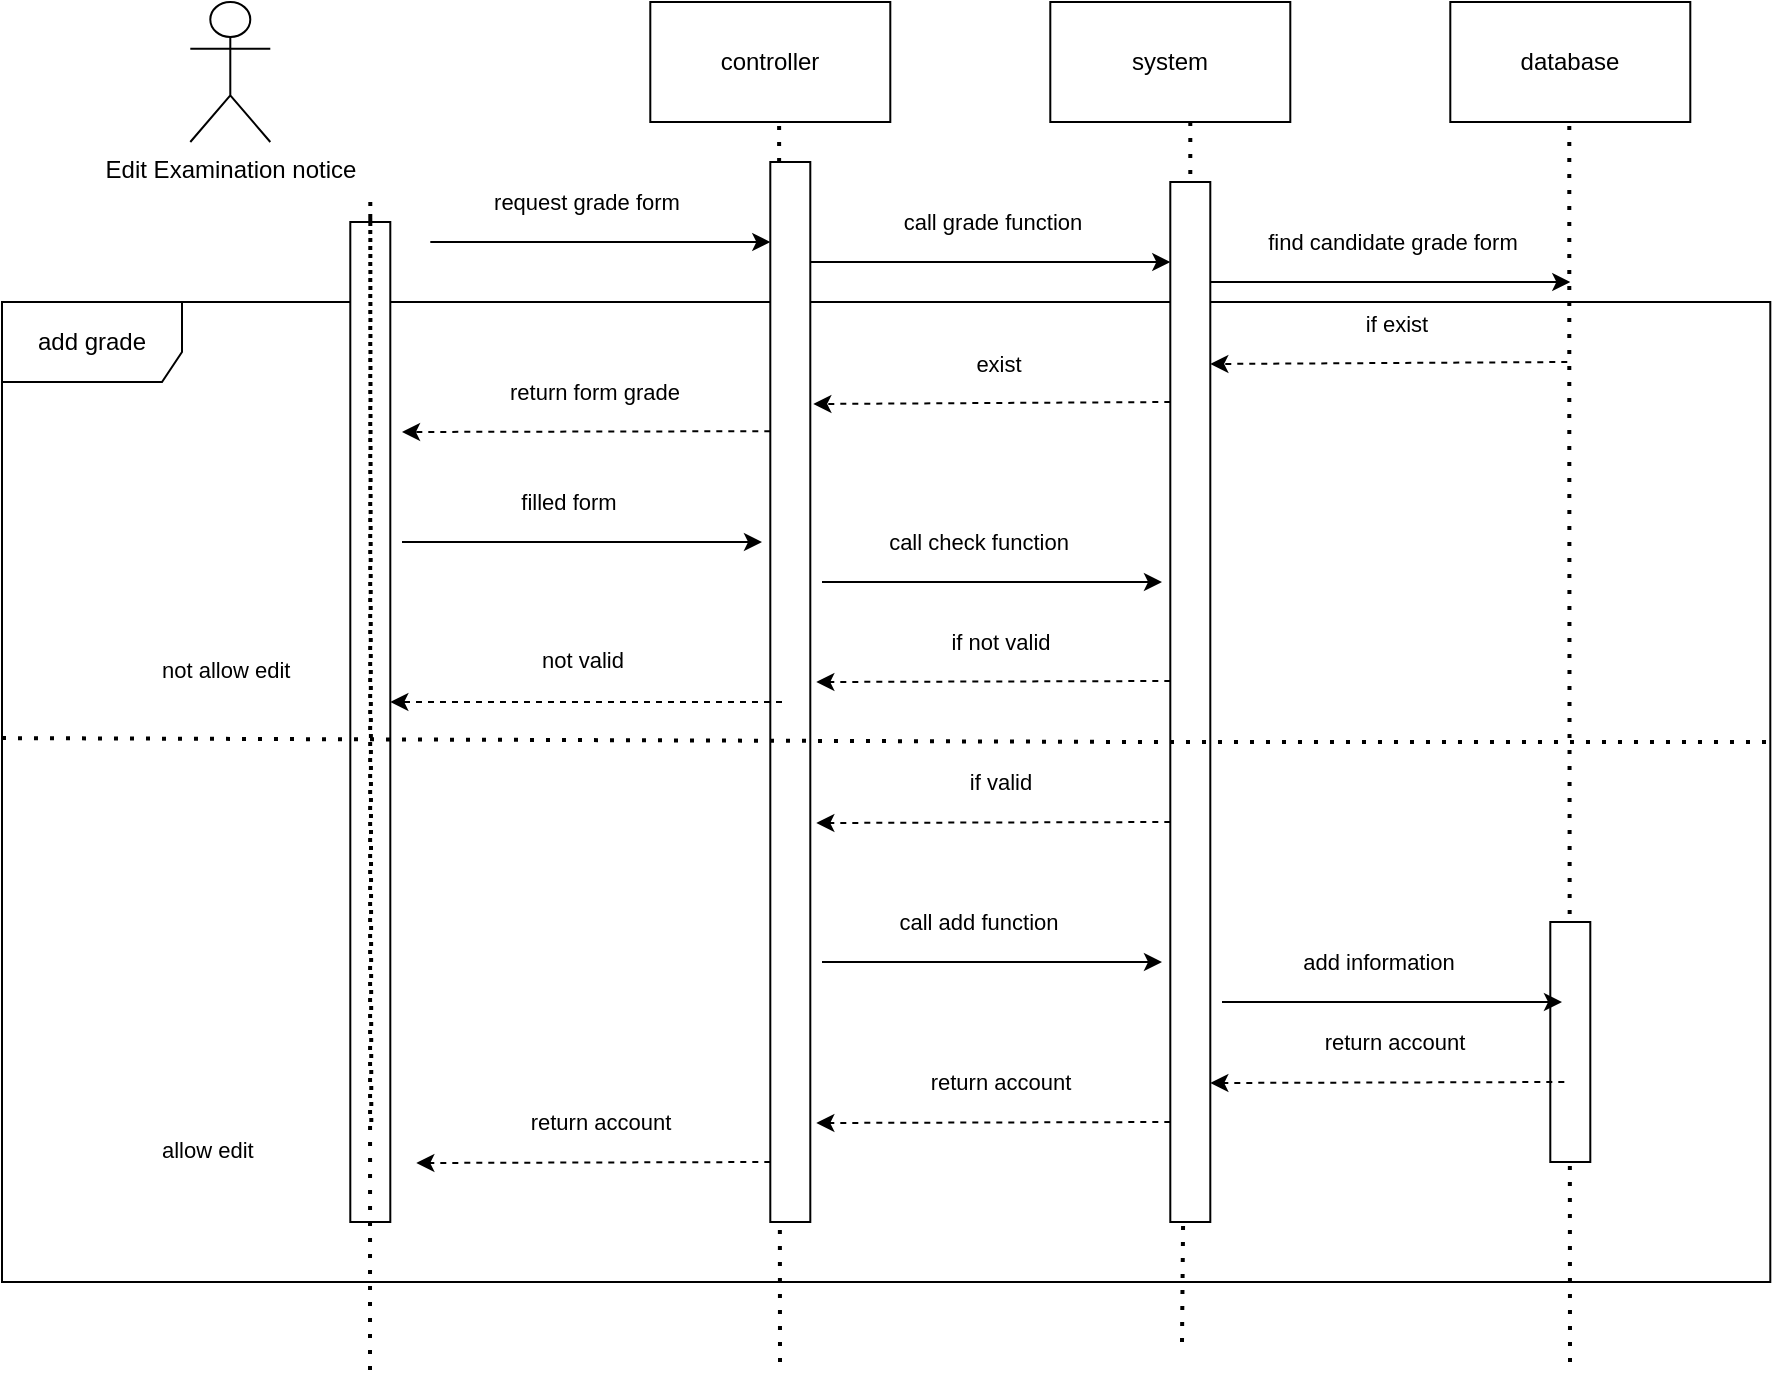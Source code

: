 <mxfile version="14.8.4" type="device"><diagram id="KninjoaKGNZjq6sxJ3EU" name="Page-1"><mxGraphModel dx="2048" dy="654" grid="1" gridSize="10" guides="1" tooltips="1" connect="1" arrows="1" fold="1" page="1" pageScale="1" pageWidth="827" pageHeight="1169" math="0" shadow="0"><root><mxCell id="0"/><mxCell id="1" parent="0"/><mxCell id="XlAwexAHaJKUDK92JTRk-52" value="add grade" style="shape=umlFrame;whiteSpace=wrap;html=1;width=90;height=40;" vertex="1" parent="1"><mxGeometry x="-110" y="210" width="884.15" height="490" as="geometry"/></mxCell><mxCell id="XlAwexAHaJKUDK92JTRk-42" value="" style="endArrow=none;dashed=1;html=1;dashPattern=1 3;strokeWidth=2;entryX=0.5;entryY=1;entryDx=0;entryDy=0;" edge="1" parent="1"><mxGeometry width="50" height="50" relative="1" as="geometry"><mxPoint x="279" y="740" as="sourcePoint"/><mxPoint x="278.56" y="120" as="targetPoint"/><Array as="points"><mxPoint x="278.56" y="280"/></Array></mxGeometry></mxCell><mxCell id="XlAwexAHaJKUDK92JTRk-41" value="" style="endArrow=none;dashed=1;html=1;dashPattern=1 3;strokeWidth=2;entryX=0.5;entryY=1;entryDx=0;entryDy=0;" edge="1" parent="1"><mxGeometry width="50" height="50" relative="1" as="geometry"><mxPoint x="480" y="730" as="sourcePoint"/><mxPoint x="484.15" y="120" as="targetPoint"/><Array as="points"><mxPoint x="484.15" y="280"/></Array></mxGeometry></mxCell><mxCell id="XlAwexAHaJKUDK92JTRk-19" value="" style="rounded=0;whiteSpace=wrap;html=1;" vertex="1" parent="1"><mxGeometry x="274.15" y="140" width="20" height="530" as="geometry"/></mxCell><mxCell id="XlAwexAHaJKUDK92JTRk-1" value="Edit Examination notice" style="shape=umlActor;verticalLabelPosition=bottom;verticalAlign=top;html=1;outlineConnect=0;" vertex="1" parent="1"><mxGeometry x="-15.85" y="60" width="40" height="70" as="geometry"/></mxCell><mxCell id="XlAwexAHaJKUDK92JTRk-2" value="controller" style="rounded=0;whiteSpace=wrap;html=1;" vertex="1" parent="1"><mxGeometry x="214.15" y="60" width="120" height="60" as="geometry"/></mxCell><mxCell id="XlAwexAHaJKUDK92JTRk-3" value="system" style="rounded=0;whiteSpace=wrap;html=1;" vertex="1" parent="1"><mxGeometry x="414.15" y="60" width="120" height="60" as="geometry"/></mxCell><mxCell id="XlAwexAHaJKUDK92JTRk-4" value="database" style="rounded=0;whiteSpace=wrap;html=1;" vertex="1" parent="1"><mxGeometry x="614.15" y="60" width="120" height="60" as="geometry"/></mxCell><mxCell id="XlAwexAHaJKUDK92JTRk-7" value="" style="endArrow=none;dashed=1;html=1;dashPattern=1 3;strokeWidth=2;entryX=0.5;entryY=1;entryDx=0;entryDy=0;" edge="1" parent="1"><mxGeometry width="50" height="50" relative="1" as="geometry"><mxPoint x="674" y="740" as="sourcePoint"/><mxPoint x="673.65" y="120" as="targetPoint"/><Array as="points"><mxPoint x="673.65" y="280"/></Array></mxGeometry></mxCell><mxCell id="XlAwexAHaJKUDK92JTRk-9" value="" style="endArrow=classic;html=1;" edge="1" parent="1"><mxGeometry width="50" height="50" relative="1" as="geometry"><mxPoint x="104.15" y="180" as="sourcePoint"/><mxPoint x="274.15" y="180" as="targetPoint"/><Array as="points"><mxPoint x="114.15" y="180"/></Array></mxGeometry></mxCell><mxCell id="XlAwexAHaJKUDK92JTRk-11" value="request grade form" style="edgeLabel;html=1;align=center;verticalAlign=middle;resizable=0;points=[];" vertex="1" connectable="0" parent="XlAwexAHaJKUDK92JTRk-9"><mxGeometry x="-0.086" y="4" relative="1" as="geometry"><mxPoint y="-16" as="offset"/></mxGeometry></mxCell><mxCell id="XlAwexAHaJKUDK92JTRk-12" value="" style="endArrow=classic;html=1;" edge="1" parent="1"><mxGeometry width="50" height="50" relative="1" as="geometry"><mxPoint x="294.15" y="190" as="sourcePoint"/><mxPoint x="474.15" y="190" as="targetPoint"/></mxGeometry></mxCell><mxCell id="XlAwexAHaJKUDK92JTRk-14" value="call grade function" style="edgeLabel;html=1;align=center;verticalAlign=middle;resizable=0;points=[];" vertex="1" connectable="0" parent="XlAwexAHaJKUDK92JTRk-12"><mxGeometry x="0.288" y="-2" relative="1" as="geometry"><mxPoint x="-25" y="-22" as="offset"/></mxGeometry></mxCell><mxCell id="XlAwexAHaJKUDK92JTRk-20" value="" style="rounded=0;whiteSpace=wrap;html=1;" vertex="1" parent="1"><mxGeometry x="474.15" y="150" width="20" height="520" as="geometry"/></mxCell><mxCell id="XlAwexAHaJKUDK92JTRk-24" value="" style="endArrow=classic;html=1;jumpStyle=none;dashed=1;" edge="1" parent="1"><mxGeometry width="50" height="50" relative="1" as="geometry"><mxPoint x="474.15" y="260" as="sourcePoint"/><mxPoint x="295.66" y="261" as="targetPoint"/></mxGeometry></mxCell><mxCell id="XlAwexAHaJKUDK92JTRk-25" value="exist" style="edgeLabel;html=1;align=center;verticalAlign=middle;resizable=0;points=[];" vertex="1" connectable="0" parent="XlAwexAHaJKUDK92JTRk-24"><mxGeometry x="-0.072" y="-1" relative="1" as="geometry"><mxPoint x="-3" y="-19" as="offset"/></mxGeometry></mxCell><mxCell id="XlAwexAHaJKUDK92JTRk-28" value="" style="endArrow=none;dashed=1;html=1;dashPattern=1 3;strokeWidth=2;entryX=0.5;entryY=1;entryDx=0;entryDy=0;startArrow=none;" edge="1" parent="1" source="XlAwexAHaJKUDK92JTRk-48"><mxGeometry width="50" height="50" relative="1" as="geometry"><mxPoint x="74.65" y="620" as="sourcePoint"/><mxPoint x="74.15" y="160" as="targetPoint"/><Array as="points"/></mxGeometry></mxCell><mxCell id="XlAwexAHaJKUDK92JTRk-35" value="" style="endArrow=classic;html=1;jumpStyle=none;dashed=1;" edge="1" parent="1"><mxGeometry width="50" height="50" relative="1" as="geometry"><mxPoint x="474.15" y="399.5" as="sourcePoint"/><mxPoint x="297.15" y="400" as="targetPoint"/></mxGeometry></mxCell><mxCell id="XlAwexAHaJKUDK92JTRk-36" value="if not valid" style="edgeLabel;html=1;align=center;verticalAlign=middle;resizable=0;points=[];" vertex="1" connectable="0" parent="XlAwexAHaJKUDK92JTRk-35"><mxGeometry x="-0.072" y="-1" relative="1" as="geometry"><mxPoint x="-3" y="-19" as="offset"/></mxGeometry></mxCell><mxCell id="XlAwexAHaJKUDK92JTRk-37" value="" style="endArrow=classic;html=1;jumpStyle=none;dashed=1;" edge="1" parent="1"><mxGeometry width="50" height="50" relative="1" as="geometry"><mxPoint x="280" y="410" as="sourcePoint"/><mxPoint x="84.15" y="410" as="targetPoint"/></mxGeometry></mxCell><mxCell id="XlAwexAHaJKUDK92JTRk-38" value="not valid" style="edgeLabel;html=1;align=center;verticalAlign=middle;resizable=0;points=[];" vertex="1" connectable="0" parent="XlAwexAHaJKUDK92JTRk-37"><mxGeometry x="-0.072" y="-1" relative="1" as="geometry"><mxPoint x="-9" y="-20" as="offset"/></mxGeometry></mxCell><mxCell id="XlAwexAHaJKUDK92JTRk-39" value="&lt;div style=&quot;text-align: center&quot;&gt;&lt;/div&gt;&lt;span style=&quot;font-size: 11px ; text-align: center ; background-color: rgb(255 , 255 , 255)&quot;&gt;not allow edit&lt;/span&gt;" style="text;whiteSpace=wrap;html=1;" vertex="1" parent="1"><mxGeometry x="-31.7" y="380" width="95.85" height="30" as="geometry"/></mxCell><mxCell id="XlAwexAHaJKUDK92JTRk-40" value="&lt;div style=&quot;text-align: center&quot;&gt;&lt;span style=&quot;font-size: 11px ; background-color: rgb(255 , 255 , 255)&quot;&gt;allow edit&lt;/span&gt;&lt;/div&gt;" style="text;whiteSpace=wrap;html=1;" vertex="1" parent="1"><mxGeometry x="-31.7" y="620" width="90" height="30" as="geometry"/></mxCell><mxCell id="XlAwexAHaJKUDK92JTRk-47" value="" style="rounded=0;whiteSpace=wrap;html=1;" vertex="1" parent="1"><mxGeometry x="664.15" y="520" width="20" height="120" as="geometry"/></mxCell><mxCell id="XlAwexAHaJKUDK92JTRk-48" value="" style="rounded=0;whiteSpace=wrap;html=1;" vertex="1" parent="1"><mxGeometry x="64.15" y="170" width="20" height="500" as="geometry"/></mxCell><mxCell id="XlAwexAHaJKUDK92JTRk-50" value="" style="endArrow=none;dashed=1;html=1;dashPattern=1 3;strokeWidth=2;" edge="1" parent="1"><mxGeometry width="50" height="50" relative="1" as="geometry"><mxPoint x="74.65" y="620.0" as="sourcePoint"/><mxPoint x="74" y="750" as="targetPoint"/><Array as="points"><mxPoint x="74.15" y="160"/></Array></mxGeometry></mxCell><mxCell id="XlAwexAHaJKUDK92JTRk-53" value="" style="endArrow=classic;html=1;jumpStyle=none;dashed=1;" edge="1" parent="1"><mxGeometry width="50" height="50" relative="1" as="geometry"><mxPoint x="274.15" y="274.58" as="sourcePoint"/><mxPoint x="90" y="275" as="targetPoint"/></mxGeometry></mxCell><mxCell id="XlAwexAHaJKUDK92JTRk-54" value="return form grade" style="edgeLabel;html=1;align=center;verticalAlign=middle;resizable=0;points=[];" vertex="1" connectable="0" parent="XlAwexAHaJKUDK92JTRk-53"><mxGeometry x="-0.072" y="-1" relative="1" as="geometry"><mxPoint x="-3" y="-19" as="offset"/></mxGeometry></mxCell><mxCell id="XlAwexAHaJKUDK92JTRk-55" value="" style="endArrow=classic;html=1;" edge="1" parent="1"><mxGeometry width="50" height="50" relative="1" as="geometry"><mxPoint x="90.0" y="330" as="sourcePoint"/><mxPoint x="270" y="330" as="targetPoint"/><Array as="points"><mxPoint x="100" y="330"/></Array></mxGeometry></mxCell><mxCell id="XlAwexAHaJKUDK92JTRk-56" value="filled form" style="edgeLabel;html=1;align=center;verticalAlign=middle;resizable=0;points=[];" vertex="1" connectable="0" parent="XlAwexAHaJKUDK92JTRk-55"><mxGeometry x="-0.086" y="4" relative="1" as="geometry"><mxPoint y="-16" as="offset"/></mxGeometry></mxCell><mxCell id="XlAwexAHaJKUDK92JTRk-57" value="" style="endArrow=classic;html=1;" edge="1" parent="1"><mxGeometry width="50" height="50" relative="1" as="geometry"><mxPoint x="300.0" y="350" as="sourcePoint"/><mxPoint x="470.0" y="350" as="targetPoint"/><Array as="points"><mxPoint x="310" y="350"/></Array></mxGeometry></mxCell><mxCell id="XlAwexAHaJKUDK92JTRk-58" value="call check function" style="edgeLabel;html=1;align=center;verticalAlign=middle;resizable=0;points=[];" vertex="1" connectable="0" parent="XlAwexAHaJKUDK92JTRk-57"><mxGeometry x="-0.086" y="4" relative="1" as="geometry"><mxPoint y="-16" as="offset"/></mxGeometry></mxCell><mxCell id="XlAwexAHaJKUDK92JTRk-59" value="" style="endArrow=classic;html=1;jumpStyle=none;dashed=1;" edge="1" parent="1"><mxGeometry width="50" height="50" relative="1" as="geometry"><mxPoint x="474.15" y="470" as="sourcePoint"/><mxPoint x="297.15" y="470.5" as="targetPoint"/></mxGeometry></mxCell><mxCell id="XlAwexAHaJKUDK92JTRk-60" value="if valid" style="edgeLabel;html=1;align=center;verticalAlign=middle;resizable=0;points=[];" vertex="1" connectable="0" parent="XlAwexAHaJKUDK92JTRk-59"><mxGeometry x="-0.072" y="-1" relative="1" as="geometry"><mxPoint x="-3" y="-19" as="offset"/></mxGeometry></mxCell><mxCell id="XlAwexAHaJKUDK92JTRk-63" value="" style="endArrow=classic;html=1;" edge="1" parent="1"><mxGeometry width="50" height="50" relative="1" as="geometry"><mxPoint x="300.0" y="540" as="sourcePoint"/><mxPoint x="470" y="540" as="targetPoint"/><Array as="points"><mxPoint x="310" y="540"/></Array></mxGeometry></mxCell><mxCell id="XlAwexAHaJKUDK92JTRk-64" value="call add function" style="edgeLabel;html=1;align=center;verticalAlign=middle;resizable=0;points=[];" vertex="1" connectable="0" parent="XlAwexAHaJKUDK92JTRk-63"><mxGeometry x="-0.086" y="4" relative="1" as="geometry"><mxPoint y="-16" as="offset"/></mxGeometry></mxCell><mxCell id="XlAwexAHaJKUDK92JTRk-65" value="" style="endArrow=classic;html=1;" edge="1" parent="1"><mxGeometry width="50" height="50" relative="1" as="geometry"><mxPoint x="500.0" y="560" as="sourcePoint"/><mxPoint x="670" y="560" as="targetPoint"/><Array as="points"><mxPoint x="510" y="560"/></Array></mxGeometry></mxCell><mxCell id="XlAwexAHaJKUDK92JTRk-66" value="add information" style="edgeLabel;html=1;align=center;verticalAlign=middle;resizable=0;points=[];" vertex="1" connectable="0" parent="XlAwexAHaJKUDK92JTRk-65"><mxGeometry x="-0.086" y="4" relative="1" as="geometry"><mxPoint y="-16" as="offset"/></mxGeometry></mxCell><mxCell id="XlAwexAHaJKUDK92JTRk-67" value="" style="endArrow=classic;html=1;jumpStyle=none;dashed=1;" edge="1" parent="1"><mxGeometry width="50" height="50" relative="1" as="geometry"><mxPoint x="671.15" y="600" as="sourcePoint"/><mxPoint x="494.15" y="600.5" as="targetPoint"/></mxGeometry></mxCell><mxCell id="XlAwexAHaJKUDK92JTRk-68" value="return account" style="edgeLabel;html=1;align=center;verticalAlign=middle;resizable=0;points=[];" vertex="1" connectable="0" parent="XlAwexAHaJKUDK92JTRk-67"><mxGeometry x="-0.072" y="-1" relative="1" as="geometry"><mxPoint x="-3" y="-19" as="offset"/></mxGeometry></mxCell><mxCell id="XlAwexAHaJKUDK92JTRk-69" value="" style="endArrow=classic;html=1;jumpStyle=none;dashed=1;" edge="1" parent="1"><mxGeometry width="50" height="50" relative="1" as="geometry"><mxPoint x="474.15" y="620" as="sourcePoint"/><mxPoint x="297.15" y="620.5" as="targetPoint"/></mxGeometry></mxCell><mxCell id="XlAwexAHaJKUDK92JTRk-70" value="return account" style="edgeLabel;html=1;align=center;verticalAlign=middle;resizable=0;points=[];" vertex="1" connectable="0" parent="XlAwexAHaJKUDK92JTRk-69"><mxGeometry x="-0.072" y="-1" relative="1" as="geometry"><mxPoint x="-3" y="-19" as="offset"/></mxGeometry></mxCell><mxCell id="XlAwexAHaJKUDK92JTRk-71" value="" style="endArrow=classic;html=1;jumpStyle=none;dashed=1;" edge="1" parent="1"><mxGeometry width="50" height="50" relative="1" as="geometry"><mxPoint x="274.15" y="640" as="sourcePoint"/><mxPoint x="97.15" y="640.5" as="targetPoint"/></mxGeometry></mxCell><mxCell id="XlAwexAHaJKUDK92JTRk-72" value="return account" style="edgeLabel;html=1;align=center;verticalAlign=middle;resizable=0;points=[];" vertex="1" connectable="0" parent="XlAwexAHaJKUDK92JTRk-71"><mxGeometry x="-0.072" y="-1" relative="1" as="geometry"><mxPoint x="-3" y="-19" as="offset"/></mxGeometry></mxCell><mxCell id="XlAwexAHaJKUDK92JTRk-73" value="" style="endArrow=none;dashed=1;html=1;dashPattern=1 3;strokeWidth=2;exitX=0;exitY=0.445;exitDx=0;exitDy=0;exitPerimeter=0;" edge="1" parent="1" source="XlAwexAHaJKUDK92JTRk-52"><mxGeometry width="50" height="50" relative="1" as="geometry"><mxPoint x="270" y="520" as="sourcePoint"/><mxPoint x="776" y="430" as="targetPoint"/><Array as="points"><mxPoint x="460" y="430"/></Array></mxGeometry></mxCell><mxCell id="XlAwexAHaJKUDK92JTRk-75" value="" style="endArrow=classic;html=1;" edge="1" parent="1"><mxGeometry width="50" height="50" relative="1" as="geometry"><mxPoint x="494.15" y="200" as="sourcePoint"/><mxPoint x="674.15" y="200" as="targetPoint"/></mxGeometry></mxCell><mxCell id="XlAwexAHaJKUDK92JTRk-76" value="find candidate grade form" style="edgeLabel;html=1;align=center;verticalAlign=middle;resizable=0;points=[];" vertex="1" connectable="0" parent="XlAwexAHaJKUDK92JTRk-75"><mxGeometry x="0.288" y="-2" relative="1" as="geometry"><mxPoint x="-25" y="-22" as="offset"/></mxGeometry></mxCell><mxCell id="XlAwexAHaJKUDK92JTRk-77" value="" style="endArrow=classic;html=1;jumpStyle=none;dashed=1;" edge="1" parent="1"><mxGeometry width="50" height="50" relative="1" as="geometry"><mxPoint x="672.64" y="240" as="sourcePoint"/><mxPoint x="494.15" y="241" as="targetPoint"/></mxGeometry></mxCell><mxCell id="XlAwexAHaJKUDK92JTRk-78" value="if exist" style="edgeLabel;html=1;align=center;verticalAlign=middle;resizable=0;points=[];" vertex="1" connectable="0" parent="XlAwexAHaJKUDK92JTRk-77"><mxGeometry x="-0.072" y="-1" relative="1" as="geometry"><mxPoint x="-3" y="-19" as="offset"/></mxGeometry></mxCell></root></mxGraphModel></diagram></mxfile>